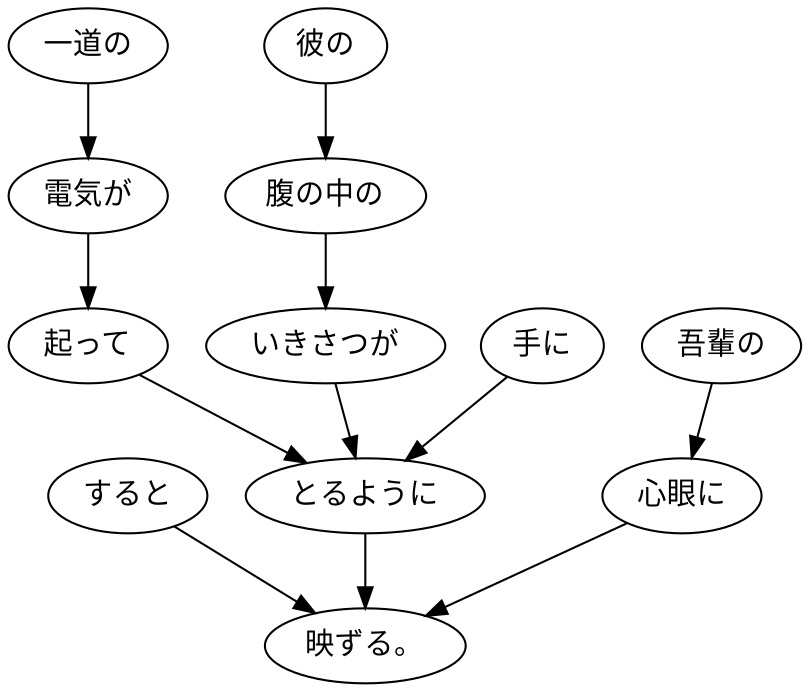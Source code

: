 digraph graph6385 {
	node0 [label="すると"];
	node1 [label="一道の"];
	node2 [label="電気が"];
	node3 [label="起って"];
	node4 [label="彼の"];
	node5 [label="腹の中の"];
	node6 [label="いきさつが"];
	node7 [label="手に"];
	node8 [label="とるように"];
	node9 [label="吾輩の"];
	node10 [label="心眼に"];
	node11 [label="映ずる。"];
	node0 -> node11;
	node1 -> node2;
	node2 -> node3;
	node3 -> node8;
	node4 -> node5;
	node5 -> node6;
	node6 -> node8;
	node7 -> node8;
	node8 -> node11;
	node9 -> node10;
	node10 -> node11;
}
